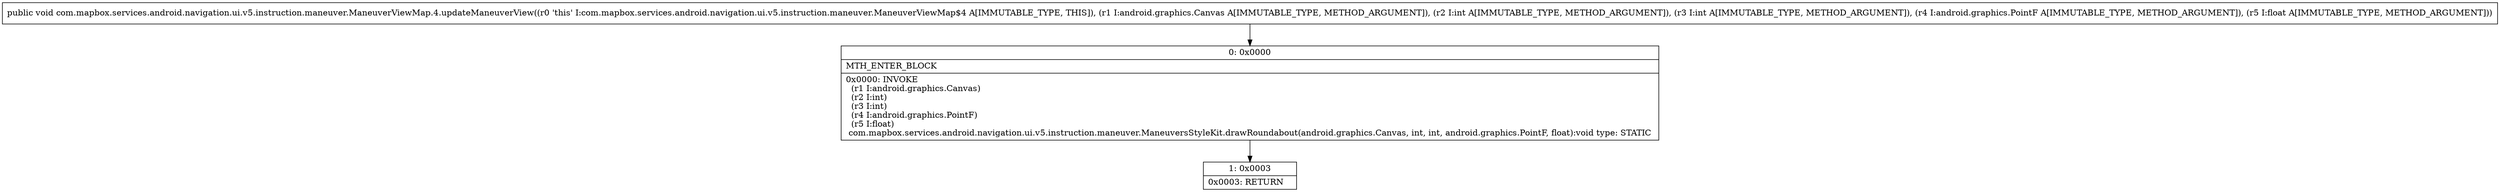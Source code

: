 digraph "CFG forcom.mapbox.services.android.navigation.ui.v5.instruction.maneuver.ManeuverViewMap.4.updateManeuverView(Landroid\/graphics\/Canvas;IILandroid\/graphics\/PointF;F)V" {
Node_0 [shape=record,label="{0\:\ 0x0000|MTH_ENTER_BLOCK\l|0x0000: INVOKE  \l  (r1 I:android.graphics.Canvas)\l  (r2 I:int)\l  (r3 I:int)\l  (r4 I:android.graphics.PointF)\l  (r5 I:float)\l com.mapbox.services.android.navigation.ui.v5.instruction.maneuver.ManeuversStyleKit.drawRoundabout(android.graphics.Canvas, int, int, android.graphics.PointF, float):void type: STATIC \l}"];
Node_1 [shape=record,label="{1\:\ 0x0003|0x0003: RETURN   \l}"];
MethodNode[shape=record,label="{public void com.mapbox.services.android.navigation.ui.v5.instruction.maneuver.ManeuverViewMap.4.updateManeuverView((r0 'this' I:com.mapbox.services.android.navigation.ui.v5.instruction.maneuver.ManeuverViewMap$4 A[IMMUTABLE_TYPE, THIS]), (r1 I:android.graphics.Canvas A[IMMUTABLE_TYPE, METHOD_ARGUMENT]), (r2 I:int A[IMMUTABLE_TYPE, METHOD_ARGUMENT]), (r3 I:int A[IMMUTABLE_TYPE, METHOD_ARGUMENT]), (r4 I:android.graphics.PointF A[IMMUTABLE_TYPE, METHOD_ARGUMENT]), (r5 I:float A[IMMUTABLE_TYPE, METHOD_ARGUMENT])) }"];
MethodNode -> Node_0;
Node_0 -> Node_1;
}

